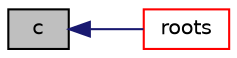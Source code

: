digraph "c"
{
  bgcolor="transparent";
  edge [fontname="Helvetica",fontsize="10",labelfontname="Helvetica",labelfontsize="10"];
  node [fontname="Helvetica",fontsize="10",shape=record];
  rankdir="LR";
  Node1 [label="c",height=0.2,width=0.4,color="black", fillcolor="grey75", style="filled" fontcolor="black"];
  Node1 -> Node2 [dir="back",color="midnightblue",fontsize="10",style="solid",fontname="Helvetica"];
  Node2 [label="roots",height=0.2,width=0.4,color="red",URL="$classFoam_1_1quadraticEqn.html#a3712ceb32b47bfcb1ef1843da167098f",tooltip="Get the roots. "];
}
